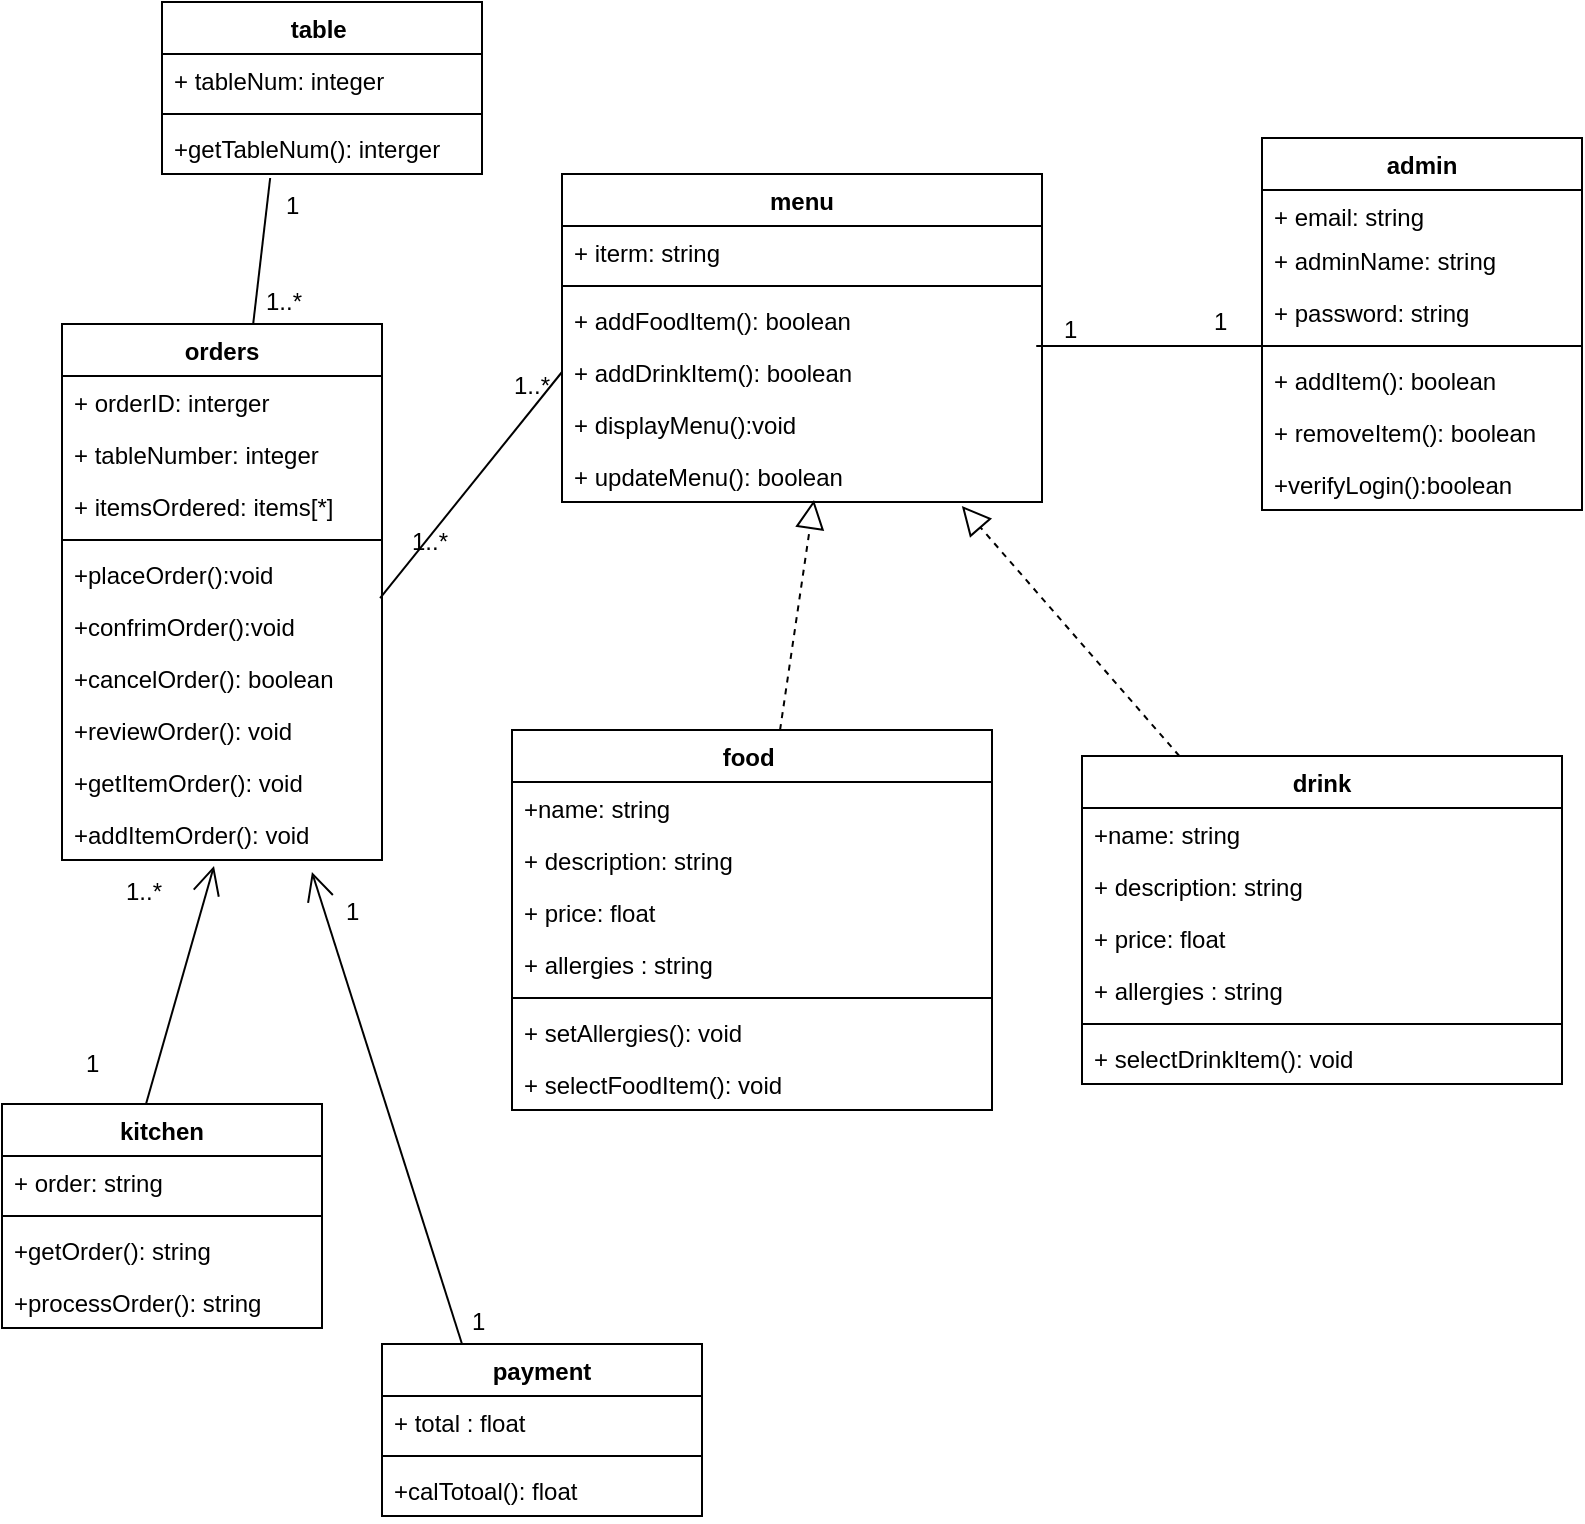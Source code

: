 <mxfile version="12.1.0" type="google" pages="1"><diagram id="XSNqbD8Q3isSeeSXXJcJ" name="Page-1"><mxGraphModel dx="1094" dy="436" grid="1" gridSize="10" guides="1" tooltips="1" connect="1" arrows="1" fold="1" page="1" pageScale="1" pageWidth="850" pageHeight="1100" math="0" shadow="0"><root><mxCell id="0"/><mxCell id="1" parent="0"/><mxCell id="G8J37F6HnZRJiAAE8p16-1" value="orders" style="swimlane;fontStyle=1;align=center;verticalAlign=top;childLayout=stackLayout;horizontal=1;startSize=26;horizontalStack=0;resizeParent=1;resizeParentMax=0;resizeLast=0;collapsible=1;marginBottom=0;" parent="1" vertex="1"><mxGeometry x="50" y="200" width="160" height="268" as="geometry"/></mxCell><mxCell id="G8J37F6HnZRJiAAE8p16-2" value="+ orderID: interger" style="text;strokeColor=none;fillColor=none;align=left;verticalAlign=top;spacingLeft=4;spacingRight=4;overflow=hidden;rotatable=0;points=[[0,0.5],[1,0.5]];portConstraint=eastwest;" parent="G8J37F6HnZRJiAAE8p16-1" vertex="1"><mxGeometry y="26" width="160" height="26" as="geometry"/></mxCell><mxCell id="G8J37F6HnZRJiAAE8p16-5" value="+ tableNumber: integer " style="text;strokeColor=none;fillColor=none;align=left;verticalAlign=top;spacingLeft=4;spacingRight=4;overflow=hidden;rotatable=0;points=[[0,0.5],[1,0.5]];portConstraint=eastwest;" parent="G8J37F6HnZRJiAAE8p16-1" vertex="1"><mxGeometry y="52" width="160" height="26" as="geometry"/></mxCell><mxCell id="G8J37F6HnZRJiAAE8p16-6" value="+ itemsOrdered: items[*]" style="text;strokeColor=none;fillColor=none;align=left;verticalAlign=top;spacingLeft=4;spacingRight=4;overflow=hidden;rotatable=0;points=[[0,0.5],[1,0.5]];portConstraint=eastwest;" parent="G8J37F6HnZRJiAAE8p16-1" vertex="1"><mxGeometry y="78" width="160" height="26" as="geometry"/></mxCell><mxCell id="G8J37F6HnZRJiAAE8p16-3" value="" style="line;strokeWidth=1;fillColor=none;align=left;verticalAlign=middle;spacingTop=-1;spacingLeft=3;spacingRight=3;rotatable=0;labelPosition=right;points=[];portConstraint=eastwest;" parent="G8J37F6HnZRJiAAE8p16-1" vertex="1"><mxGeometry y="104" width="160" height="8" as="geometry"/></mxCell><mxCell id="G8J37F6HnZRJiAAE8p16-4" value="+placeOrder():void" style="text;strokeColor=none;fillColor=none;align=left;verticalAlign=top;spacingLeft=4;spacingRight=4;overflow=hidden;rotatable=0;points=[[0,0.5],[1,0.5]];portConstraint=eastwest;" parent="G8J37F6HnZRJiAAE8p16-1" vertex="1"><mxGeometry y="112" width="160" height="26" as="geometry"/></mxCell><mxCell id="G8J37F6HnZRJiAAE8p16-31" value="+confrimOrder():void" style="text;strokeColor=none;fillColor=none;align=left;verticalAlign=top;spacingLeft=4;spacingRight=4;overflow=hidden;rotatable=0;points=[[0,0.5],[1,0.5]];portConstraint=eastwest;" parent="G8J37F6HnZRJiAAE8p16-1" vertex="1"><mxGeometry y="138" width="160" height="26" as="geometry"/></mxCell><mxCell id="G8J37F6HnZRJiAAE8p16-22" value="+cancelOrder(): boolean" style="text;strokeColor=none;fillColor=none;align=left;verticalAlign=top;spacingLeft=4;spacingRight=4;overflow=hidden;rotatable=0;points=[[0,0.5],[1,0.5]];portConstraint=eastwest;" parent="G8J37F6HnZRJiAAE8p16-1" vertex="1"><mxGeometry y="164" width="160" height="26" as="geometry"/></mxCell><mxCell id="G8J37F6HnZRJiAAE8p16-23" value="+reviewOrder(): void&#10;" style="text;strokeColor=none;fillColor=none;align=left;verticalAlign=top;spacingLeft=4;spacingRight=4;overflow=hidden;rotatable=0;points=[[0,0.5],[1,0.5]];portConstraint=eastwest;" parent="G8J37F6HnZRJiAAE8p16-1" vertex="1"><mxGeometry y="190" width="160" height="26" as="geometry"/></mxCell><mxCell id="p8QzUxcwPqU1gUlGe26n-3" value="+getItemOrder(): void&#10;" style="text;strokeColor=none;fillColor=none;align=left;verticalAlign=top;spacingLeft=4;spacingRight=4;overflow=hidden;rotatable=0;points=[[0,0.5],[1,0.5]];portConstraint=eastwest;" vertex="1" parent="G8J37F6HnZRJiAAE8p16-1"><mxGeometry y="216" width="160" height="26" as="geometry"/></mxCell><mxCell id="p8QzUxcwPqU1gUlGe26n-6" value="+addItemOrder(): void&#10;" style="text;strokeColor=none;fillColor=none;align=left;verticalAlign=top;spacingLeft=4;spacingRight=4;overflow=hidden;rotatable=0;points=[[0,0.5],[1,0.5]];portConstraint=eastwest;" vertex="1" parent="G8J37F6HnZRJiAAE8p16-1"><mxGeometry y="242" width="160" height="26" as="geometry"/></mxCell><mxCell id="G8J37F6HnZRJiAAE8p16-7" value="menu" style="swimlane;fontStyle=1;align=center;verticalAlign=top;childLayout=stackLayout;horizontal=1;startSize=26;horizontalStack=0;resizeParent=1;resizeParentMax=0;resizeLast=0;collapsible=1;marginBottom=0;" parent="1" vertex="1"><mxGeometry x="300" y="125" width="240" height="164" as="geometry"/></mxCell><mxCell id="G8J37F6HnZRJiAAE8p16-8" value="+ iterm: string" style="text;strokeColor=none;fillColor=none;align=left;verticalAlign=top;spacingLeft=4;spacingRight=4;overflow=hidden;rotatable=0;points=[[0,0.5],[1,0.5]];portConstraint=eastwest;" parent="G8J37F6HnZRJiAAE8p16-7" vertex="1"><mxGeometry y="26" width="240" height="26" as="geometry"/></mxCell><mxCell id="G8J37F6HnZRJiAAE8p16-9" value="" style="line;strokeWidth=1;fillColor=none;align=left;verticalAlign=middle;spacingTop=-1;spacingLeft=3;spacingRight=3;rotatable=0;labelPosition=right;points=[];portConstraint=eastwest;" parent="G8J37F6HnZRJiAAE8p16-7" vertex="1"><mxGeometry y="52" width="240" height="8" as="geometry"/></mxCell><mxCell id="G8J37F6HnZRJiAAE8p16-10" value="+ addFoodItem(): boolean&#10;" style="text;strokeColor=none;fillColor=none;align=left;verticalAlign=top;spacingLeft=4;spacingRight=4;overflow=hidden;rotatable=0;points=[[0,0.5],[1,0.5]];portConstraint=eastwest;" parent="G8J37F6HnZRJiAAE8p16-7" vertex="1"><mxGeometry y="60" width="240" height="26" as="geometry"/></mxCell><mxCell id="p8QzUxcwPqU1gUlGe26n-4" value="+ addDrinkItem(): boolean&#10;" style="text;strokeColor=none;fillColor=none;align=left;verticalAlign=top;spacingLeft=4;spacingRight=4;overflow=hidden;rotatable=0;points=[[0,0.5],[1,0.5]];portConstraint=eastwest;" vertex="1" parent="G8J37F6HnZRJiAAE8p16-7"><mxGeometry y="86" width="240" height="26" as="geometry"/></mxCell><mxCell id="G8J37F6HnZRJiAAE8p16-44" value="+ displayMenu():void " style="text;strokeColor=none;fillColor=none;align=left;verticalAlign=top;spacingLeft=4;spacingRight=4;overflow=hidden;rotatable=0;points=[[0,0.5],[1,0.5]];portConstraint=eastwest;" parent="G8J37F6HnZRJiAAE8p16-7" vertex="1"><mxGeometry y="112" width="240" height="26" as="geometry"/></mxCell><mxCell id="G8J37F6HnZRJiAAE8p16-11" value="+ updateMenu(): boolean" style="text;strokeColor=none;fillColor=none;align=left;verticalAlign=top;spacingLeft=4;spacingRight=4;overflow=hidden;rotatable=0;points=[[0,0.5],[1,0.5]];portConstraint=eastwest;" parent="G8J37F6HnZRJiAAE8p16-7" vertex="1"><mxGeometry y="138" width="240" height="26" as="geometry"/></mxCell><mxCell id="G8J37F6HnZRJiAAE8p16-13" value="admin" style="swimlane;fontStyle=1;align=center;verticalAlign=top;childLayout=stackLayout;horizontal=1;startSize=26;horizontalStack=0;resizeParent=1;resizeParentMax=0;resizeLast=0;collapsible=1;marginBottom=0;" parent="1" vertex="1"><mxGeometry x="650" y="107" width="160" height="186" as="geometry"/></mxCell><mxCell id="G8J37F6HnZRJiAAE8p16-29" value="+ email: string" style="text;strokeColor=none;fillColor=none;align=left;verticalAlign=top;spacingLeft=4;spacingRight=4;overflow=hidden;rotatable=0;points=[[0,0.5],[1,0.5]];portConstraint=eastwest;" parent="G8J37F6HnZRJiAAE8p16-13" vertex="1"><mxGeometry y="26" width="160" height="22" as="geometry"/></mxCell><mxCell id="G8J37F6HnZRJiAAE8p16-14" value="+ adminName: string" style="text;strokeColor=none;fillColor=none;align=left;verticalAlign=top;spacingLeft=4;spacingRight=4;overflow=hidden;rotatable=0;points=[[0,0.5],[1,0.5]];portConstraint=eastwest;" parent="G8J37F6HnZRJiAAE8p16-13" vertex="1"><mxGeometry y="48" width="160" height="26" as="geometry"/></mxCell><mxCell id="G8J37F6HnZRJiAAE8p16-30" value="+ password: string" style="text;strokeColor=none;fillColor=none;align=left;verticalAlign=top;spacingLeft=4;spacingRight=4;overflow=hidden;rotatable=0;points=[[0,0.5],[1,0.5]];portConstraint=eastwest;" parent="G8J37F6HnZRJiAAE8p16-13" vertex="1"><mxGeometry y="74" width="160" height="26" as="geometry"/></mxCell><mxCell id="G8J37F6HnZRJiAAE8p16-15" value="" style="line;strokeWidth=1;fillColor=none;align=left;verticalAlign=middle;spacingTop=-1;spacingLeft=3;spacingRight=3;rotatable=0;labelPosition=right;points=[];portConstraint=eastwest;" parent="G8J37F6HnZRJiAAE8p16-13" vertex="1"><mxGeometry y="100" width="160" height="8" as="geometry"/></mxCell><mxCell id="G8J37F6HnZRJiAAE8p16-28" value="+ addItem(): boolean" style="text;strokeColor=none;fillColor=none;align=left;verticalAlign=top;spacingLeft=4;spacingRight=4;overflow=hidden;rotatable=0;points=[[0,0.5],[1,0.5]];portConstraint=eastwest;" parent="G8J37F6HnZRJiAAE8p16-13" vertex="1"><mxGeometry y="108" width="160" height="26" as="geometry"/></mxCell><mxCell id="G8J37F6HnZRJiAAE8p16-45" value="+ removeItem(): boolean" style="text;strokeColor=none;fillColor=none;align=left;verticalAlign=top;spacingLeft=4;spacingRight=4;overflow=hidden;rotatable=0;points=[[0,0.5],[1,0.5]];portConstraint=eastwest;" parent="G8J37F6HnZRJiAAE8p16-13" vertex="1"><mxGeometry y="134" width="160" height="26" as="geometry"/></mxCell><mxCell id="G8J37F6HnZRJiAAE8p16-46" value="+verifyLogin():boolean" style="text;strokeColor=none;fillColor=none;align=left;verticalAlign=top;spacingLeft=4;spacingRight=4;overflow=hidden;rotatable=0;points=[[0,0.5],[1,0.5]];portConstraint=eastwest;" parent="G8J37F6HnZRJiAAE8p16-13" vertex="1"><mxGeometry y="160" width="160" height="26" as="geometry"/></mxCell><mxCell id="G8J37F6HnZRJiAAE8p16-34" value="food " style="swimlane;fontStyle=1;align=center;verticalAlign=top;childLayout=stackLayout;horizontal=1;startSize=26;horizontalStack=0;resizeParent=1;resizeParentMax=0;resizeLast=0;collapsible=1;marginBottom=0;" parent="1" vertex="1"><mxGeometry x="275" y="403" width="240" height="190" as="geometry"/></mxCell><mxCell id="G8J37F6HnZRJiAAE8p16-35" value="+name: string" style="text;strokeColor=none;fillColor=none;align=left;verticalAlign=top;spacingLeft=4;spacingRight=4;overflow=hidden;rotatable=0;points=[[0,0.5],[1,0.5]];portConstraint=eastwest;" parent="G8J37F6HnZRJiAAE8p16-34" vertex="1"><mxGeometry y="26" width="240" height="26" as="geometry"/></mxCell><mxCell id="G8J37F6HnZRJiAAE8p16-38" value="+ description: string " style="text;strokeColor=none;fillColor=none;align=left;verticalAlign=top;spacingLeft=4;spacingRight=4;overflow=hidden;rotatable=0;points=[[0,0.5],[1,0.5]];portConstraint=eastwest;" parent="G8J37F6HnZRJiAAE8p16-34" vertex="1"><mxGeometry y="52" width="240" height="26" as="geometry"/></mxCell><mxCell id="G8J37F6HnZRJiAAE8p16-39" value="+ price: float " style="text;strokeColor=none;fillColor=none;align=left;verticalAlign=top;spacingLeft=4;spacingRight=4;overflow=hidden;rotatable=0;points=[[0,0.5],[1,0.5]];portConstraint=eastwest;" parent="G8J37F6HnZRJiAAE8p16-34" vertex="1"><mxGeometry y="78" width="240" height="26" as="geometry"/></mxCell><mxCell id="G8J37F6HnZRJiAAE8p16-41" value="+ allergies : string" style="text;strokeColor=none;fillColor=none;align=left;verticalAlign=top;spacingLeft=4;spacingRight=4;overflow=hidden;rotatable=0;points=[[0,0.5],[1,0.5]];portConstraint=eastwest;" parent="G8J37F6HnZRJiAAE8p16-34" vertex="1"><mxGeometry y="104" width="240" height="26" as="geometry"/></mxCell><mxCell id="G8J37F6HnZRJiAAE8p16-36" value="" style="line;strokeWidth=1;fillColor=none;align=left;verticalAlign=middle;spacingTop=-1;spacingLeft=3;spacingRight=3;rotatable=0;labelPosition=right;points=[];portConstraint=eastwest;" parent="G8J37F6HnZRJiAAE8p16-34" vertex="1"><mxGeometry y="130" width="240" height="8" as="geometry"/></mxCell><mxCell id="G8J37F6HnZRJiAAE8p16-43" value="+ setAllergies(): void" style="text;strokeColor=none;fillColor=none;align=left;verticalAlign=top;spacingLeft=4;spacingRight=4;overflow=hidden;rotatable=0;points=[[0,0.5],[1,0.5]];portConstraint=eastwest;" parent="G8J37F6HnZRJiAAE8p16-34" vertex="1"><mxGeometry y="138" width="240" height="26" as="geometry"/></mxCell><mxCell id="p8QzUxcwPqU1gUlGe26n-5" value="+ selectFoodItem(): void" style="text;strokeColor=none;fillColor=none;align=left;verticalAlign=top;spacingLeft=4;spacingRight=4;overflow=hidden;rotatable=0;points=[[0,0.5],[1,0.5]];portConstraint=eastwest;" vertex="1" parent="G8J37F6HnZRJiAAE8p16-34"><mxGeometry y="164" width="240" height="26" as="geometry"/></mxCell><mxCell id="p8QzUxcwPqU1gUlGe26n-8" value="drink" style="swimlane;fontStyle=1;align=center;verticalAlign=top;childLayout=stackLayout;horizontal=1;startSize=26;horizontalStack=0;resizeParent=1;resizeParentMax=0;resizeLast=0;collapsible=1;marginBottom=0;" vertex="1" parent="1"><mxGeometry x="560" y="416" width="240" height="164" as="geometry"/></mxCell><mxCell id="p8QzUxcwPqU1gUlGe26n-9" value="+name: string" style="text;strokeColor=none;fillColor=none;align=left;verticalAlign=top;spacingLeft=4;spacingRight=4;overflow=hidden;rotatable=0;points=[[0,0.5],[1,0.5]];portConstraint=eastwest;" vertex="1" parent="p8QzUxcwPqU1gUlGe26n-8"><mxGeometry y="26" width="240" height="26" as="geometry"/></mxCell><mxCell id="p8QzUxcwPqU1gUlGe26n-10" value="+ description: string " style="text;strokeColor=none;fillColor=none;align=left;verticalAlign=top;spacingLeft=4;spacingRight=4;overflow=hidden;rotatable=0;points=[[0,0.5],[1,0.5]];portConstraint=eastwest;" vertex="1" parent="p8QzUxcwPqU1gUlGe26n-8"><mxGeometry y="52" width="240" height="26" as="geometry"/></mxCell><mxCell id="p8QzUxcwPqU1gUlGe26n-11" value="+ price: float " style="text;strokeColor=none;fillColor=none;align=left;verticalAlign=top;spacingLeft=4;spacingRight=4;overflow=hidden;rotatable=0;points=[[0,0.5],[1,0.5]];portConstraint=eastwest;" vertex="1" parent="p8QzUxcwPqU1gUlGe26n-8"><mxGeometry y="78" width="240" height="26" as="geometry"/></mxCell><mxCell id="p8QzUxcwPqU1gUlGe26n-12" value="+ allergies : string" style="text;strokeColor=none;fillColor=none;align=left;verticalAlign=top;spacingLeft=4;spacingRight=4;overflow=hidden;rotatable=0;points=[[0,0.5],[1,0.5]];portConstraint=eastwest;" vertex="1" parent="p8QzUxcwPqU1gUlGe26n-8"><mxGeometry y="104" width="240" height="26" as="geometry"/></mxCell><mxCell id="p8QzUxcwPqU1gUlGe26n-13" value="" style="line;strokeWidth=1;fillColor=none;align=left;verticalAlign=middle;spacingTop=-1;spacingLeft=3;spacingRight=3;rotatable=0;labelPosition=right;points=[];portConstraint=eastwest;" vertex="1" parent="p8QzUxcwPqU1gUlGe26n-8"><mxGeometry y="130" width="240" height="8" as="geometry"/></mxCell><mxCell id="p8QzUxcwPqU1gUlGe26n-15" value="+ selectDrinkItem(): void" style="text;strokeColor=none;fillColor=none;align=left;verticalAlign=top;spacingLeft=4;spacingRight=4;overflow=hidden;rotatable=0;points=[[0,0.5],[1,0.5]];portConstraint=eastwest;" vertex="1" parent="p8QzUxcwPqU1gUlGe26n-8"><mxGeometry y="138" width="240" height="26" as="geometry"/></mxCell><mxCell id="G8J37F6HnZRJiAAE8p16-47" value="kitchen" style="swimlane;fontStyle=1;align=center;verticalAlign=top;childLayout=stackLayout;horizontal=1;startSize=26;horizontalStack=0;resizeParent=1;resizeParentMax=0;resizeLast=0;collapsible=1;marginBottom=0;" parent="1" vertex="1"><mxGeometry x="20" y="590" width="160" height="112" as="geometry"/></mxCell><mxCell id="G8J37F6HnZRJiAAE8p16-48" value="+ order: string" style="text;strokeColor=none;fillColor=none;align=left;verticalAlign=top;spacingLeft=4;spacingRight=4;overflow=hidden;rotatable=0;points=[[0,0.5],[1,0.5]];portConstraint=eastwest;" parent="G8J37F6HnZRJiAAE8p16-47" vertex="1"><mxGeometry y="26" width="160" height="26" as="geometry"/></mxCell><mxCell id="G8J37F6HnZRJiAAE8p16-49" value="" style="line;strokeWidth=1;fillColor=none;align=left;verticalAlign=middle;spacingTop=-1;spacingLeft=3;spacingRight=3;rotatable=0;labelPosition=right;points=[];portConstraint=eastwest;" parent="G8J37F6HnZRJiAAE8p16-47" vertex="1"><mxGeometry y="52" width="160" height="8" as="geometry"/></mxCell><mxCell id="G8J37F6HnZRJiAAE8p16-50" value="+getOrder(): string" style="text;strokeColor=none;fillColor=none;align=left;verticalAlign=top;spacingLeft=4;spacingRight=4;overflow=hidden;rotatable=0;points=[[0,0.5],[1,0.5]];portConstraint=eastwest;" parent="G8J37F6HnZRJiAAE8p16-47" vertex="1"><mxGeometry y="60" width="160" height="26" as="geometry"/></mxCell><mxCell id="G8J37F6HnZRJiAAE8p16-55" value="+processOrder(): string" style="text;strokeColor=none;fillColor=none;align=left;verticalAlign=top;spacingLeft=4;spacingRight=4;overflow=hidden;rotatable=0;points=[[0,0.5],[1,0.5]];portConstraint=eastwest;" parent="G8J37F6HnZRJiAAE8p16-47" vertex="1"><mxGeometry y="86" width="160" height="26" as="geometry"/></mxCell><mxCell id="G8J37F6HnZRJiAAE8p16-56" value="payment" style="swimlane;fontStyle=1;align=center;verticalAlign=top;childLayout=stackLayout;horizontal=1;startSize=26;horizontalStack=0;resizeParent=1;resizeParentMax=0;resizeLast=0;collapsible=1;marginBottom=0;" parent="1" vertex="1"><mxGeometry x="210" y="710" width="160" height="86" as="geometry"/></mxCell><mxCell id="G8J37F6HnZRJiAAE8p16-57" value="+ total : float " style="text;strokeColor=none;fillColor=none;align=left;verticalAlign=top;spacingLeft=4;spacingRight=4;overflow=hidden;rotatable=0;points=[[0,0.5],[1,0.5]];portConstraint=eastwest;" parent="G8J37F6HnZRJiAAE8p16-56" vertex="1"><mxGeometry y="26" width="160" height="26" as="geometry"/></mxCell><mxCell id="G8J37F6HnZRJiAAE8p16-58" value="" style="line;strokeWidth=1;fillColor=none;align=left;verticalAlign=middle;spacingTop=-1;spacingLeft=3;spacingRight=3;rotatable=0;labelPosition=right;points=[];portConstraint=eastwest;" parent="G8J37F6HnZRJiAAE8p16-56" vertex="1"><mxGeometry y="52" width="160" height="8" as="geometry"/></mxCell><mxCell id="G8J37F6HnZRJiAAE8p16-59" value="+calTotoal(): float " style="text;strokeColor=none;fillColor=none;align=left;verticalAlign=top;spacingLeft=4;spacingRight=4;overflow=hidden;rotatable=0;points=[[0,0.5],[1,0.5]];portConstraint=eastwest;" parent="G8J37F6HnZRJiAAE8p16-56" vertex="1"><mxGeometry y="60" width="160" height="26" as="geometry"/></mxCell><mxCell id="HPu9e-Sz4qW-GGqjQndR-1" value="table " style="swimlane;fontStyle=1;align=center;verticalAlign=top;childLayout=stackLayout;horizontal=1;startSize=26;horizontalStack=0;resizeParent=1;resizeParentMax=0;resizeLast=0;collapsible=1;marginBottom=0;" parent="1" vertex="1"><mxGeometry x="100" y="39" width="160" height="86" as="geometry"/></mxCell><mxCell id="HPu9e-Sz4qW-GGqjQndR-2" value="+ tableNum: integer " style="text;strokeColor=none;fillColor=none;align=left;verticalAlign=top;spacingLeft=4;spacingRight=4;overflow=hidden;rotatable=0;points=[[0,0.5],[1,0.5]];portConstraint=eastwest;" parent="HPu9e-Sz4qW-GGqjQndR-1" vertex="1"><mxGeometry y="26" width="160" height="26" as="geometry"/></mxCell><mxCell id="HPu9e-Sz4qW-GGqjQndR-3" value="" style="line;strokeWidth=1;fillColor=none;align=left;verticalAlign=middle;spacingTop=-1;spacingLeft=3;spacingRight=3;rotatable=0;labelPosition=right;points=[];portConstraint=eastwest;" parent="HPu9e-Sz4qW-GGqjQndR-1" vertex="1"><mxGeometry y="52" width="160" height="8" as="geometry"/></mxCell><mxCell id="HPu9e-Sz4qW-GGqjQndR-4" value="+getTableNum(): interger" style="text;strokeColor=none;fillColor=none;align=left;verticalAlign=top;spacingLeft=4;spacingRight=4;overflow=hidden;rotatable=0;points=[[0,0.5],[1,0.5]];portConstraint=eastwest;" parent="HPu9e-Sz4qW-GGqjQndR-1" vertex="1"><mxGeometry y="60" width="160" height="26" as="geometry"/></mxCell><mxCell id="p8QzUxcwPqU1gUlGe26n-16" value="" style="endArrow=none;html=1;entryX=0.019;entryY=1.154;entryDx=0;entryDy=0;entryPerimeter=0;exitX=0.988;exitY=0;exitDx=0;exitDy=0;exitPerimeter=0;" edge="1" parent="1" source="p8QzUxcwPqU1gUlGe26n-4" target="G8J37F6HnZRJiAAE8p16-30"><mxGeometry width="50" height="50" relative="1" as="geometry"><mxPoint x="550" y="240" as="sourcePoint"/><mxPoint x="600" y="190" as="targetPoint"/></mxGeometry></mxCell><mxCell id="p8QzUxcwPqU1gUlGe26n-17" value="" style="endArrow=none;html=1;entryX=0.338;entryY=1.077;entryDx=0;entryDy=0;entryPerimeter=0;" edge="1" parent="1" source="G8J37F6HnZRJiAAE8p16-1" target="HPu9e-Sz4qW-GGqjQndR-4"><mxGeometry width="50" height="50" relative="1" as="geometry"><mxPoint x="110" y="170" as="sourcePoint"/><mxPoint x="90" y="100" as="targetPoint"/></mxGeometry></mxCell><mxCell id="p8QzUxcwPqU1gUlGe26n-20" value="" style="endArrow=open;endFill=1;endSize=12;html=1;entryX=0.475;entryY=1.115;entryDx=0;entryDy=0;entryPerimeter=0;exitX=0.45;exitY=0;exitDx=0;exitDy=0;exitPerimeter=0;" edge="1" parent="1" source="G8J37F6HnZRJiAAE8p16-47" target="p8QzUxcwPqU1gUlGe26n-6"><mxGeometry width="160" relative="1" as="geometry"><mxPoint x="70" y="540" as="sourcePoint"/><mxPoint x="230" y="540" as="targetPoint"/></mxGeometry></mxCell><mxCell id="p8QzUxcwPqU1gUlGe26n-21" value="" style="endArrow=open;endFill=1;endSize=12;html=1;entryX=0.781;entryY=1.231;entryDx=0;entryDy=0;entryPerimeter=0;exitX=0.25;exitY=0;exitDx=0;exitDy=0;" edge="1" parent="1" source="G8J37F6HnZRJiAAE8p16-56" target="p8QzUxcwPqU1gUlGe26n-6"><mxGeometry width="160" relative="1" as="geometry"><mxPoint x="220" y="660" as="sourcePoint"/><mxPoint x="380" y="660" as="targetPoint"/></mxGeometry></mxCell><mxCell id="p8QzUxcwPqU1gUlGe26n-22" value="" style="endArrow=block;dashed=1;endFill=0;endSize=12;html=1;entryX=0.525;entryY=0.962;entryDx=0;entryDy=0;entryPerimeter=0;" edge="1" parent="1" source="G8J37F6HnZRJiAAE8p16-34" target="G8J37F6HnZRJiAAE8p16-11"><mxGeometry width="160" relative="1" as="geometry"><mxPoint x="355" y="364" as="sourcePoint"/><mxPoint x="515" y="364" as="targetPoint"/></mxGeometry></mxCell><mxCell id="p8QzUxcwPqU1gUlGe26n-24" value="" style="endArrow=block;dashed=1;endFill=0;endSize=12;html=1;entryX=0.833;entryY=1.077;entryDx=0;entryDy=0;entryPerimeter=0;" edge="1" parent="1" source="p8QzUxcwPqU1gUlGe26n-8" target="G8J37F6HnZRJiAAE8p16-11"><mxGeometry width="160" relative="1" as="geometry"><mxPoint x="425" y="324.5" as="sourcePoint"/><mxPoint x="585" y="324.5" as="targetPoint"/></mxGeometry></mxCell><mxCell id="p8QzUxcwPqU1gUlGe26n-25" value="" style="endArrow=none;html=1;entryX=0;entryY=0.5;entryDx=0;entryDy=0;exitX=0.994;exitY=-0.038;exitDx=0;exitDy=0;exitPerimeter=0;" edge="1" parent="1" source="G8J37F6HnZRJiAAE8p16-31" target="p8QzUxcwPqU1gUlGe26n-4"><mxGeometry width="50" height="50" relative="1" as="geometry"><mxPoint x="230" y="270" as="sourcePoint"/><mxPoint x="280" y="220" as="targetPoint"/></mxGeometry></mxCell><mxCell id="p8QzUxcwPqU1gUlGe26n-26" value="1" style="text;html=1;resizable=0;points=[];autosize=1;align=left;verticalAlign=top;spacingTop=-4;" vertex="1" parent="1"><mxGeometry x="160" y="131" width="20" height="20" as="geometry"/></mxCell><mxCell id="p8QzUxcwPqU1gUlGe26n-27" value="1..*" style="text;html=1;resizable=0;points=[];autosize=1;align=left;verticalAlign=top;spacingTop=-4;" vertex="1" parent="1"><mxGeometry x="150" y="178.5" width="30" height="20" as="geometry"/></mxCell><mxCell id="p8QzUxcwPqU1gUlGe26n-28" value="1" style="text;html=1;resizable=0;points=[];autosize=1;align=left;verticalAlign=top;spacingTop=-4;" vertex="1" parent="1"><mxGeometry x="549" y="193" width="20" height="20" as="geometry"/></mxCell><mxCell id="p8QzUxcwPqU1gUlGe26n-29" value="1" style="text;html=1;resizable=0;points=[];autosize=1;align=left;verticalAlign=top;spacingTop=-4;" vertex="1" parent="1"><mxGeometry x="624" y="189" width="20" height="20" as="geometry"/></mxCell><mxCell id="p8QzUxcwPqU1gUlGe26n-30" value="1..*" style="text;html=1;resizable=0;points=[];autosize=1;align=left;verticalAlign=top;spacingTop=-4;" vertex="1" parent="1"><mxGeometry x="223" y="299" width="30" height="20" as="geometry"/></mxCell><mxCell id="p8QzUxcwPqU1gUlGe26n-31" value="1..*" style="text;html=1;resizable=0;points=[];autosize=1;align=left;verticalAlign=top;spacingTop=-4;" vertex="1" parent="1"><mxGeometry x="274" y="221" width="30" height="20" as="geometry"/></mxCell><mxCell id="p8QzUxcwPqU1gUlGe26n-32" value="1..*" style="text;html=1;resizable=0;points=[];autosize=1;align=left;verticalAlign=top;spacingTop=-4;" vertex="1" parent="1"><mxGeometry x="80" y="474" width="30" height="20" as="geometry"/></mxCell><mxCell id="p8QzUxcwPqU1gUlGe26n-33" value="1" style="text;html=1;resizable=0;points=[];autosize=1;align=left;verticalAlign=top;spacingTop=-4;" vertex="1" parent="1"><mxGeometry x="60" y="560" width="20" height="20" as="geometry"/></mxCell><mxCell id="p8QzUxcwPqU1gUlGe26n-34" value="1" style="text;html=1;resizable=0;points=[];autosize=1;align=left;verticalAlign=top;spacingTop=-4;" vertex="1" parent="1"><mxGeometry x="190" y="484" width="20" height="20" as="geometry"/></mxCell><mxCell id="p8QzUxcwPqU1gUlGe26n-35" value="1" style="text;html=1;resizable=0;points=[];autosize=1;align=left;verticalAlign=top;spacingTop=-4;" vertex="1" parent="1"><mxGeometry x="253" y="689" width="20" height="20" as="geometry"/></mxCell></root></mxGraphModel></diagram></mxfile>